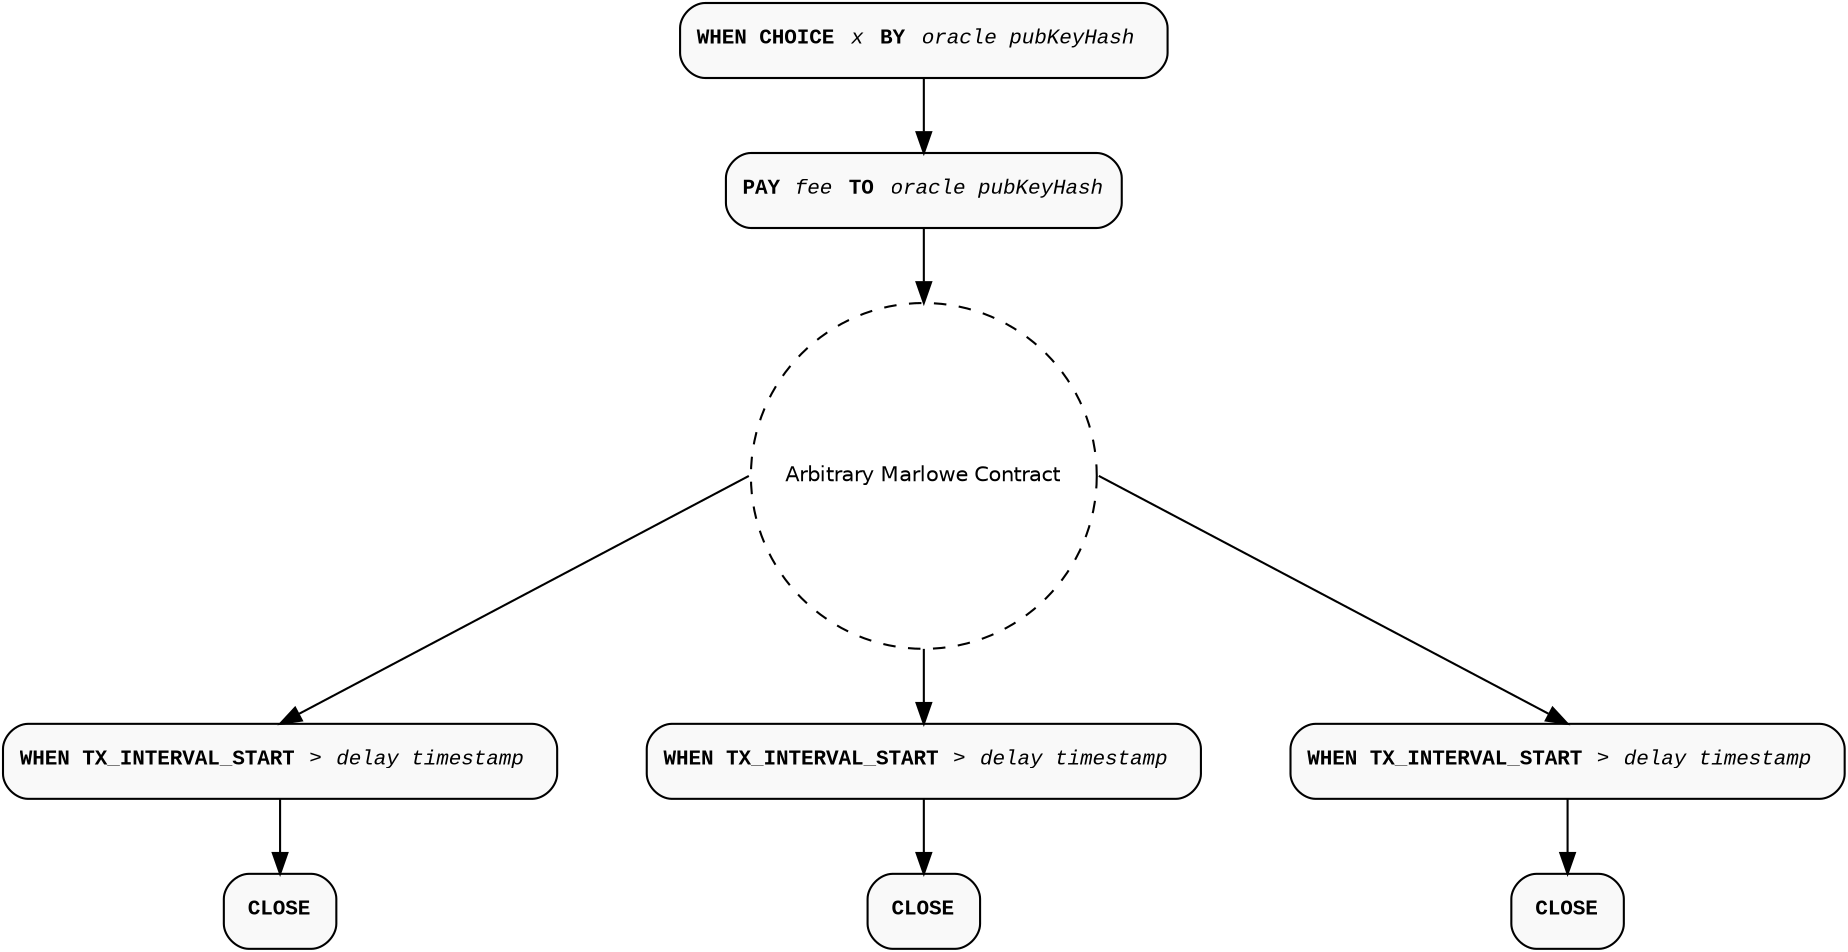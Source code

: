 digraph MarloweRequestDelay {
  rankdir=TD;
  graph [pad="0.02", nodesep="0.6", ranksep="0.5", splines="line"];
  node [shape=rect, style="filled, rounded", fillcolor="#f9f9f9", fontname="Courier New", fontsize="10"];
  edge [tailport="s", headport="n", color="#aaa", fontname="Courier New", fontsize="10"];

  OracleChoiceStep [label=<<b>WHEN CHOICE</b> <i>x</i> <b>BY</b> <i>oracle pubKeyHash</i> > color="#aaa" ];

  PayStep [label=<<b>PAY </b><i>fee</i> <b>TO</b> <i>oracle pubKeyHash</i>> color="#aaa" ];

  OracleChoiceStep -> PayStep;

  ContinuationThread [shape=circle, labelloc="c", labeljust="c", style="dashed,rounded", color="#aaa" fillcolor="white", fontname="Helvetica", margin="0.05", padding="10", label=<Arbitrary Marlowe Contract>];

  PayStep -> ContinuationThread;

  DelayStep1 [label=<<b>WHEN TX_INTERVAL_START</b> &gt; <i>delay timestamp</i> > color="#aaa" ];

  ContinuationThread -> DelayStep1 [tailport="e"];

  DelayStep2 [label=<<b>WHEN TX_INTERVAL_START</b> &gt; <i>delay timestamp</i> > color="#aaa" ];

  ContinuationThread -> DelayStep2;

  DelayStep3 [label=<<b>WHEN TX_INTERVAL_START</b> &gt; <i>delay timestamp</i> > color="#aaa" ];

  ContinuationThread -> DelayStep3 [tailport="w"];

  CloseStep1 [label=<<b>CLOSE</b>> color="#aaa" ];

  DelayStep1 -> CloseStep1;

  CloseStep2 [label=<<b>CLOSE</b>> color="#aaa" ];

  DelayStep2 -> CloseStep2;

  CloseStep3 [label=<<b>CLOSE</b>> color="#aaa" ];

  DelayStep3 -> CloseStep3;

}
